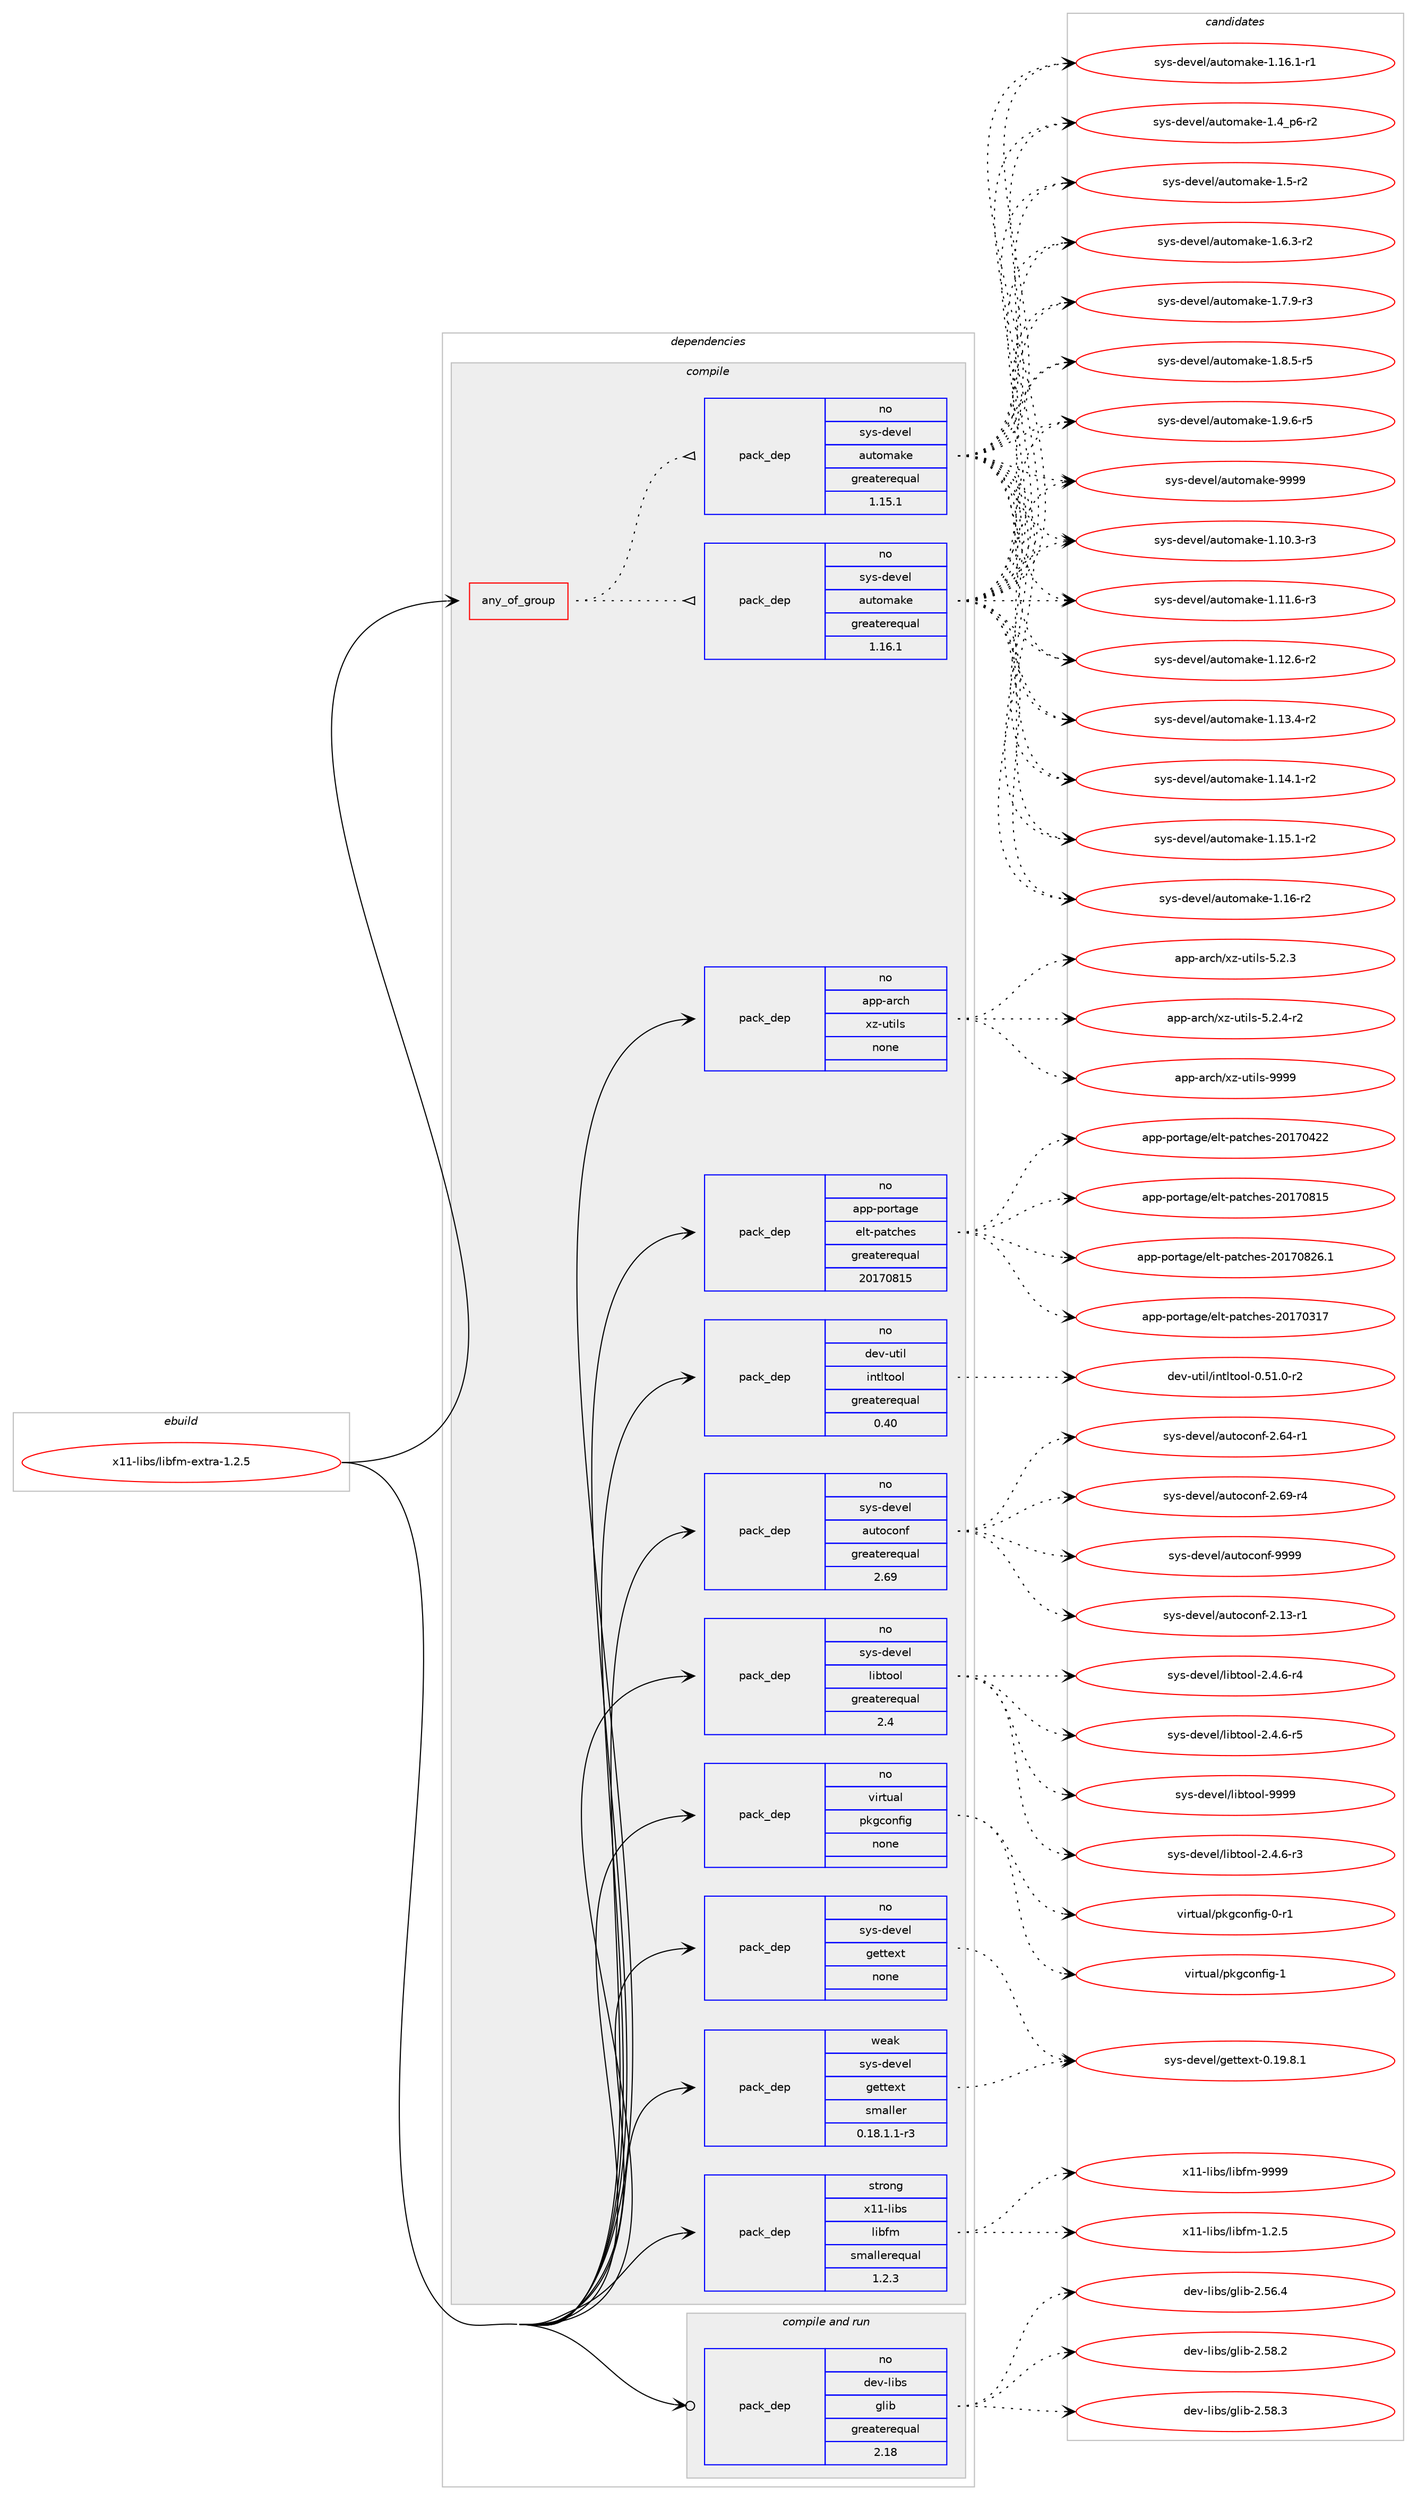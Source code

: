digraph prolog {

# *************
# Graph options
# *************

newrank=true;
concentrate=true;
compound=true;
graph [rankdir=LR,fontname=Helvetica,fontsize=10,ranksep=1.5];#, ranksep=2.5, nodesep=0.2];
edge  [arrowhead=vee];
node  [fontname=Helvetica,fontsize=10];

# **********
# The ebuild
# **********

subgraph cluster_leftcol {
color=gray;
rank=same;
label=<<i>ebuild</i>>;
id [label="x11-libs/libfm-extra-1.2.5", color=red, width=4, href="../x11-libs/libfm-extra-1.2.5.svg"];
}

# ****************
# The dependencies
# ****************

subgraph cluster_midcol {
color=gray;
label=<<i>dependencies</i>>;
subgraph cluster_compile {
fillcolor="#eeeeee";
style=filled;
label=<<i>compile</i>>;
subgraph any28573 {
dependency1760214 [label=<<TABLE BORDER="0" CELLBORDER="1" CELLSPACING="0" CELLPADDING="4"><TR><TD CELLPADDING="10">any_of_group</TD></TR></TABLE>>, shape=none, color=red];subgraph pack1264509 {
dependency1760215 [label=<<TABLE BORDER="0" CELLBORDER="1" CELLSPACING="0" CELLPADDING="4" WIDTH="220"><TR><TD ROWSPAN="6" CELLPADDING="30">pack_dep</TD></TR><TR><TD WIDTH="110">no</TD></TR><TR><TD>sys-devel</TD></TR><TR><TD>automake</TD></TR><TR><TD>greaterequal</TD></TR><TR><TD>1.16.1</TD></TR></TABLE>>, shape=none, color=blue];
}
dependency1760214:e -> dependency1760215:w [weight=20,style="dotted",arrowhead="oinv"];
subgraph pack1264510 {
dependency1760216 [label=<<TABLE BORDER="0" CELLBORDER="1" CELLSPACING="0" CELLPADDING="4" WIDTH="220"><TR><TD ROWSPAN="6" CELLPADDING="30">pack_dep</TD></TR><TR><TD WIDTH="110">no</TD></TR><TR><TD>sys-devel</TD></TR><TR><TD>automake</TD></TR><TR><TD>greaterequal</TD></TR><TR><TD>1.15.1</TD></TR></TABLE>>, shape=none, color=blue];
}
dependency1760214:e -> dependency1760216:w [weight=20,style="dotted",arrowhead="oinv"];
}
id:e -> dependency1760214:w [weight=20,style="solid",arrowhead="vee"];
subgraph pack1264511 {
dependency1760217 [label=<<TABLE BORDER="0" CELLBORDER="1" CELLSPACING="0" CELLPADDING="4" WIDTH="220"><TR><TD ROWSPAN="6" CELLPADDING="30">pack_dep</TD></TR><TR><TD WIDTH="110">no</TD></TR><TR><TD>app-arch</TD></TR><TR><TD>xz-utils</TD></TR><TR><TD>none</TD></TR><TR><TD></TD></TR></TABLE>>, shape=none, color=blue];
}
id:e -> dependency1760217:w [weight=20,style="solid",arrowhead="vee"];
subgraph pack1264512 {
dependency1760218 [label=<<TABLE BORDER="0" CELLBORDER="1" CELLSPACING="0" CELLPADDING="4" WIDTH="220"><TR><TD ROWSPAN="6" CELLPADDING="30">pack_dep</TD></TR><TR><TD WIDTH="110">no</TD></TR><TR><TD>app-portage</TD></TR><TR><TD>elt-patches</TD></TR><TR><TD>greaterequal</TD></TR><TR><TD>20170815</TD></TR></TABLE>>, shape=none, color=blue];
}
id:e -> dependency1760218:w [weight=20,style="solid",arrowhead="vee"];
subgraph pack1264513 {
dependency1760219 [label=<<TABLE BORDER="0" CELLBORDER="1" CELLSPACING="0" CELLPADDING="4" WIDTH="220"><TR><TD ROWSPAN="6" CELLPADDING="30">pack_dep</TD></TR><TR><TD WIDTH="110">no</TD></TR><TR><TD>dev-util</TD></TR><TR><TD>intltool</TD></TR><TR><TD>greaterequal</TD></TR><TR><TD>0.40</TD></TR></TABLE>>, shape=none, color=blue];
}
id:e -> dependency1760219:w [weight=20,style="solid",arrowhead="vee"];
subgraph pack1264514 {
dependency1760220 [label=<<TABLE BORDER="0" CELLBORDER="1" CELLSPACING="0" CELLPADDING="4" WIDTH="220"><TR><TD ROWSPAN="6" CELLPADDING="30">pack_dep</TD></TR><TR><TD WIDTH="110">no</TD></TR><TR><TD>sys-devel</TD></TR><TR><TD>autoconf</TD></TR><TR><TD>greaterequal</TD></TR><TR><TD>2.69</TD></TR></TABLE>>, shape=none, color=blue];
}
id:e -> dependency1760220:w [weight=20,style="solid",arrowhead="vee"];
subgraph pack1264515 {
dependency1760221 [label=<<TABLE BORDER="0" CELLBORDER="1" CELLSPACING="0" CELLPADDING="4" WIDTH="220"><TR><TD ROWSPAN="6" CELLPADDING="30">pack_dep</TD></TR><TR><TD WIDTH="110">no</TD></TR><TR><TD>sys-devel</TD></TR><TR><TD>gettext</TD></TR><TR><TD>none</TD></TR><TR><TD></TD></TR></TABLE>>, shape=none, color=blue];
}
id:e -> dependency1760221:w [weight=20,style="solid",arrowhead="vee"];
subgraph pack1264516 {
dependency1760222 [label=<<TABLE BORDER="0" CELLBORDER="1" CELLSPACING="0" CELLPADDING="4" WIDTH="220"><TR><TD ROWSPAN="6" CELLPADDING="30">pack_dep</TD></TR><TR><TD WIDTH="110">no</TD></TR><TR><TD>sys-devel</TD></TR><TR><TD>libtool</TD></TR><TR><TD>greaterequal</TD></TR><TR><TD>2.4</TD></TR></TABLE>>, shape=none, color=blue];
}
id:e -> dependency1760222:w [weight=20,style="solid",arrowhead="vee"];
subgraph pack1264517 {
dependency1760223 [label=<<TABLE BORDER="0" CELLBORDER="1" CELLSPACING="0" CELLPADDING="4" WIDTH="220"><TR><TD ROWSPAN="6" CELLPADDING="30">pack_dep</TD></TR><TR><TD WIDTH="110">no</TD></TR><TR><TD>virtual</TD></TR><TR><TD>pkgconfig</TD></TR><TR><TD>none</TD></TR><TR><TD></TD></TR></TABLE>>, shape=none, color=blue];
}
id:e -> dependency1760223:w [weight=20,style="solid",arrowhead="vee"];
subgraph pack1264518 {
dependency1760224 [label=<<TABLE BORDER="0" CELLBORDER="1" CELLSPACING="0" CELLPADDING="4" WIDTH="220"><TR><TD ROWSPAN="6" CELLPADDING="30">pack_dep</TD></TR><TR><TD WIDTH="110">strong</TD></TR><TR><TD>x11-libs</TD></TR><TR><TD>libfm</TD></TR><TR><TD>smallerequal</TD></TR><TR><TD>1.2.3</TD></TR></TABLE>>, shape=none, color=blue];
}
id:e -> dependency1760224:w [weight=20,style="solid",arrowhead="vee"];
subgraph pack1264519 {
dependency1760225 [label=<<TABLE BORDER="0" CELLBORDER="1" CELLSPACING="0" CELLPADDING="4" WIDTH="220"><TR><TD ROWSPAN="6" CELLPADDING="30">pack_dep</TD></TR><TR><TD WIDTH="110">weak</TD></TR><TR><TD>sys-devel</TD></TR><TR><TD>gettext</TD></TR><TR><TD>smaller</TD></TR><TR><TD>0.18.1.1-r3</TD></TR></TABLE>>, shape=none, color=blue];
}
id:e -> dependency1760225:w [weight=20,style="solid",arrowhead="vee"];
}
subgraph cluster_compileandrun {
fillcolor="#eeeeee";
style=filled;
label=<<i>compile and run</i>>;
subgraph pack1264520 {
dependency1760226 [label=<<TABLE BORDER="0" CELLBORDER="1" CELLSPACING="0" CELLPADDING="4" WIDTH="220"><TR><TD ROWSPAN="6" CELLPADDING="30">pack_dep</TD></TR><TR><TD WIDTH="110">no</TD></TR><TR><TD>dev-libs</TD></TR><TR><TD>glib</TD></TR><TR><TD>greaterequal</TD></TR><TR><TD>2.18</TD></TR></TABLE>>, shape=none, color=blue];
}
id:e -> dependency1760226:w [weight=20,style="solid",arrowhead="odotvee"];
}
subgraph cluster_run {
fillcolor="#eeeeee";
style=filled;
label=<<i>run</i>>;
}
}

# **************
# The candidates
# **************

subgraph cluster_choices {
rank=same;
color=gray;
label=<<i>candidates</i>>;

subgraph choice1264509 {
color=black;
nodesep=1;
choice11512111545100101118101108479711711611110997107101454946494846514511451 [label="sys-devel/automake-1.10.3-r3", color=red, width=4,href="../sys-devel/automake-1.10.3-r3.svg"];
choice11512111545100101118101108479711711611110997107101454946494946544511451 [label="sys-devel/automake-1.11.6-r3", color=red, width=4,href="../sys-devel/automake-1.11.6-r3.svg"];
choice11512111545100101118101108479711711611110997107101454946495046544511450 [label="sys-devel/automake-1.12.6-r2", color=red, width=4,href="../sys-devel/automake-1.12.6-r2.svg"];
choice11512111545100101118101108479711711611110997107101454946495146524511450 [label="sys-devel/automake-1.13.4-r2", color=red, width=4,href="../sys-devel/automake-1.13.4-r2.svg"];
choice11512111545100101118101108479711711611110997107101454946495246494511450 [label="sys-devel/automake-1.14.1-r2", color=red, width=4,href="../sys-devel/automake-1.14.1-r2.svg"];
choice11512111545100101118101108479711711611110997107101454946495346494511450 [label="sys-devel/automake-1.15.1-r2", color=red, width=4,href="../sys-devel/automake-1.15.1-r2.svg"];
choice1151211154510010111810110847971171161111099710710145494649544511450 [label="sys-devel/automake-1.16-r2", color=red, width=4,href="../sys-devel/automake-1.16-r2.svg"];
choice11512111545100101118101108479711711611110997107101454946495446494511449 [label="sys-devel/automake-1.16.1-r1", color=red, width=4,href="../sys-devel/automake-1.16.1-r1.svg"];
choice115121115451001011181011084797117116111109971071014549465295112544511450 [label="sys-devel/automake-1.4_p6-r2", color=red, width=4,href="../sys-devel/automake-1.4_p6-r2.svg"];
choice11512111545100101118101108479711711611110997107101454946534511450 [label="sys-devel/automake-1.5-r2", color=red, width=4,href="../sys-devel/automake-1.5-r2.svg"];
choice115121115451001011181011084797117116111109971071014549465446514511450 [label="sys-devel/automake-1.6.3-r2", color=red, width=4,href="../sys-devel/automake-1.6.3-r2.svg"];
choice115121115451001011181011084797117116111109971071014549465546574511451 [label="sys-devel/automake-1.7.9-r3", color=red, width=4,href="../sys-devel/automake-1.7.9-r3.svg"];
choice115121115451001011181011084797117116111109971071014549465646534511453 [label="sys-devel/automake-1.8.5-r5", color=red, width=4,href="../sys-devel/automake-1.8.5-r5.svg"];
choice115121115451001011181011084797117116111109971071014549465746544511453 [label="sys-devel/automake-1.9.6-r5", color=red, width=4,href="../sys-devel/automake-1.9.6-r5.svg"];
choice115121115451001011181011084797117116111109971071014557575757 [label="sys-devel/automake-9999", color=red, width=4,href="../sys-devel/automake-9999.svg"];
dependency1760215:e -> choice11512111545100101118101108479711711611110997107101454946494846514511451:w [style=dotted,weight="100"];
dependency1760215:e -> choice11512111545100101118101108479711711611110997107101454946494946544511451:w [style=dotted,weight="100"];
dependency1760215:e -> choice11512111545100101118101108479711711611110997107101454946495046544511450:w [style=dotted,weight="100"];
dependency1760215:e -> choice11512111545100101118101108479711711611110997107101454946495146524511450:w [style=dotted,weight="100"];
dependency1760215:e -> choice11512111545100101118101108479711711611110997107101454946495246494511450:w [style=dotted,weight="100"];
dependency1760215:e -> choice11512111545100101118101108479711711611110997107101454946495346494511450:w [style=dotted,weight="100"];
dependency1760215:e -> choice1151211154510010111810110847971171161111099710710145494649544511450:w [style=dotted,weight="100"];
dependency1760215:e -> choice11512111545100101118101108479711711611110997107101454946495446494511449:w [style=dotted,weight="100"];
dependency1760215:e -> choice115121115451001011181011084797117116111109971071014549465295112544511450:w [style=dotted,weight="100"];
dependency1760215:e -> choice11512111545100101118101108479711711611110997107101454946534511450:w [style=dotted,weight="100"];
dependency1760215:e -> choice115121115451001011181011084797117116111109971071014549465446514511450:w [style=dotted,weight="100"];
dependency1760215:e -> choice115121115451001011181011084797117116111109971071014549465546574511451:w [style=dotted,weight="100"];
dependency1760215:e -> choice115121115451001011181011084797117116111109971071014549465646534511453:w [style=dotted,weight="100"];
dependency1760215:e -> choice115121115451001011181011084797117116111109971071014549465746544511453:w [style=dotted,weight="100"];
dependency1760215:e -> choice115121115451001011181011084797117116111109971071014557575757:w [style=dotted,weight="100"];
}
subgraph choice1264510 {
color=black;
nodesep=1;
choice11512111545100101118101108479711711611110997107101454946494846514511451 [label="sys-devel/automake-1.10.3-r3", color=red, width=4,href="../sys-devel/automake-1.10.3-r3.svg"];
choice11512111545100101118101108479711711611110997107101454946494946544511451 [label="sys-devel/automake-1.11.6-r3", color=red, width=4,href="../sys-devel/automake-1.11.6-r3.svg"];
choice11512111545100101118101108479711711611110997107101454946495046544511450 [label="sys-devel/automake-1.12.6-r2", color=red, width=4,href="../sys-devel/automake-1.12.6-r2.svg"];
choice11512111545100101118101108479711711611110997107101454946495146524511450 [label="sys-devel/automake-1.13.4-r2", color=red, width=4,href="../sys-devel/automake-1.13.4-r2.svg"];
choice11512111545100101118101108479711711611110997107101454946495246494511450 [label="sys-devel/automake-1.14.1-r2", color=red, width=4,href="../sys-devel/automake-1.14.1-r2.svg"];
choice11512111545100101118101108479711711611110997107101454946495346494511450 [label="sys-devel/automake-1.15.1-r2", color=red, width=4,href="../sys-devel/automake-1.15.1-r2.svg"];
choice1151211154510010111810110847971171161111099710710145494649544511450 [label="sys-devel/automake-1.16-r2", color=red, width=4,href="../sys-devel/automake-1.16-r2.svg"];
choice11512111545100101118101108479711711611110997107101454946495446494511449 [label="sys-devel/automake-1.16.1-r1", color=red, width=4,href="../sys-devel/automake-1.16.1-r1.svg"];
choice115121115451001011181011084797117116111109971071014549465295112544511450 [label="sys-devel/automake-1.4_p6-r2", color=red, width=4,href="../sys-devel/automake-1.4_p6-r2.svg"];
choice11512111545100101118101108479711711611110997107101454946534511450 [label="sys-devel/automake-1.5-r2", color=red, width=4,href="../sys-devel/automake-1.5-r2.svg"];
choice115121115451001011181011084797117116111109971071014549465446514511450 [label="sys-devel/automake-1.6.3-r2", color=red, width=4,href="../sys-devel/automake-1.6.3-r2.svg"];
choice115121115451001011181011084797117116111109971071014549465546574511451 [label="sys-devel/automake-1.7.9-r3", color=red, width=4,href="../sys-devel/automake-1.7.9-r3.svg"];
choice115121115451001011181011084797117116111109971071014549465646534511453 [label="sys-devel/automake-1.8.5-r5", color=red, width=4,href="../sys-devel/automake-1.8.5-r5.svg"];
choice115121115451001011181011084797117116111109971071014549465746544511453 [label="sys-devel/automake-1.9.6-r5", color=red, width=4,href="../sys-devel/automake-1.9.6-r5.svg"];
choice115121115451001011181011084797117116111109971071014557575757 [label="sys-devel/automake-9999", color=red, width=4,href="../sys-devel/automake-9999.svg"];
dependency1760216:e -> choice11512111545100101118101108479711711611110997107101454946494846514511451:w [style=dotted,weight="100"];
dependency1760216:e -> choice11512111545100101118101108479711711611110997107101454946494946544511451:w [style=dotted,weight="100"];
dependency1760216:e -> choice11512111545100101118101108479711711611110997107101454946495046544511450:w [style=dotted,weight="100"];
dependency1760216:e -> choice11512111545100101118101108479711711611110997107101454946495146524511450:w [style=dotted,weight="100"];
dependency1760216:e -> choice11512111545100101118101108479711711611110997107101454946495246494511450:w [style=dotted,weight="100"];
dependency1760216:e -> choice11512111545100101118101108479711711611110997107101454946495346494511450:w [style=dotted,weight="100"];
dependency1760216:e -> choice1151211154510010111810110847971171161111099710710145494649544511450:w [style=dotted,weight="100"];
dependency1760216:e -> choice11512111545100101118101108479711711611110997107101454946495446494511449:w [style=dotted,weight="100"];
dependency1760216:e -> choice115121115451001011181011084797117116111109971071014549465295112544511450:w [style=dotted,weight="100"];
dependency1760216:e -> choice11512111545100101118101108479711711611110997107101454946534511450:w [style=dotted,weight="100"];
dependency1760216:e -> choice115121115451001011181011084797117116111109971071014549465446514511450:w [style=dotted,weight="100"];
dependency1760216:e -> choice115121115451001011181011084797117116111109971071014549465546574511451:w [style=dotted,weight="100"];
dependency1760216:e -> choice115121115451001011181011084797117116111109971071014549465646534511453:w [style=dotted,weight="100"];
dependency1760216:e -> choice115121115451001011181011084797117116111109971071014549465746544511453:w [style=dotted,weight="100"];
dependency1760216:e -> choice115121115451001011181011084797117116111109971071014557575757:w [style=dotted,weight="100"];
}
subgraph choice1264511 {
color=black;
nodesep=1;
choice971121124597114991044712012245117116105108115455346504651 [label="app-arch/xz-utils-5.2.3", color=red, width=4,href="../app-arch/xz-utils-5.2.3.svg"];
choice9711211245971149910447120122451171161051081154553465046524511450 [label="app-arch/xz-utils-5.2.4-r2", color=red, width=4,href="../app-arch/xz-utils-5.2.4-r2.svg"];
choice9711211245971149910447120122451171161051081154557575757 [label="app-arch/xz-utils-9999", color=red, width=4,href="../app-arch/xz-utils-9999.svg"];
dependency1760217:e -> choice971121124597114991044712012245117116105108115455346504651:w [style=dotted,weight="100"];
dependency1760217:e -> choice9711211245971149910447120122451171161051081154553465046524511450:w [style=dotted,weight="100"];
dependency1760217:e -> choice9711211245971149910447120122451171161051081154557575757:w [style=dotted,weight="100"];
}
subgraph choice1264512 {
color=black;
nodesep=1;
choice97112112451121111141169710310147101108116451129711699104101115455048495548514955 [label="app-portage/elt-patches-20170317", color=red, width=4,href="../app-portage/elt-patches-20170317.svg"];
choice97112112451121111141169710310147101108116451129711699104101115455048495548525050 [label="app-portage/elt-patches-20170422", color=red, width=4,href="../app-portage/elt-patches-20170422.svg"];
choice97112112451121111141169710310147101108116451129711699104101115455048495548564953 [label="app-portage/elt-patches-20170815", color=red, width=4,href="../app-portage/elt-patches-20170815.svg"];
choice971121124511211111411697103101471011081164511297116991041011154550484955485650544649 [label="app-portage/elt-patches-20170826.1", color=red, width=4,href="../app-portage/elt-patches-20170826.1.svg"];
dependency1760218:e -> choice97112112451121111141169710310147101108116451129711699104101115455048495548514955:w [style=dotted,weight="100"];
dependency1760218:e -> choice97112112451121111141169710310147101108116451129711699104101115455048495548525050:w [style=dotted,weight="100"];
dependency1760218:e -> choice97112112451121111141169710310147101108116451129711699104101115455048495548564953:w [style=dotted,weight="100"];
dependency1760218:e -> choice971121124511211111411697103101471011081164511297116991041011154550484955485650544649:w [style=dotted,weight="100"];
}
subgraph choice1264513 {
color=black;
nodesep=1;
choice1001011184511711610510847105110116108116111111108454846534946484511450 [label="dev-util/intltool-0.51.0-r2", color=red, width=4,href="../dev-util/intltool-0.51.0-r2.svg"];
dependency1760219:e -> choice1001011184511711610510847105110116108116111111108454846534946484511450:w [style=dotted,weight="100"];
}
subgraph choice1264514 {
color=black;
nodesep=1;
choice1151211154510010111810110847971171161119911111010245504649514511449 [label="sys-devel/autoconf-2.13-r1", color=red, width=4,href="../sys-devel/autoconf-2.13-r1.svg"];
choice1151211154510010111810110847971171161119911111010245504654524511449 [label="sys-devel/autoconf-2.64-r1", color=red, width=4,href="../sys-devel/autoconf-2.64-r1.svg"];
choice1151211154510010111810110847971171161119911111010245504654574511452 [label="sys-devel/autoconf-2.69-r4", color=red, width=4,href="../sys-devel/autoconf-2.69-r4.svg"];
choice115121115451001011181011084797117116111991111101024557575757 [label="sys-devel/autoconf-9999", color=red, width=4,href="../sys-devel/autoconf-9999.svg"];
dependency1760220:e -> choice1151211154510010111810110847971171161119911111010245504649514511449:w [style=dotted,weight="100"];
dependency1760220:e -> choice1151211154510010111810110847971171161119911111010245504654524511449:w [style=dotted,weight="100"];
dependency1760220:e -> choice1151211154510010111810110847971171161119911111010245504654574511452:w [style=dotted,weight="100"];
dependency1760220:e -> choice115121115451001011181011084797117116111991111101024557575757:w [style=dotted,weight="100"];
}
subgraph choice1264515 {
color=black;
nodesep=1;
choice1151211154510010111810110847103101116116101120116454846495746564649 [label="sys-devel/gettext-0.19.8.1", color=red, width=4,href="../sys-devel/gettext-0.19.8.1.svg"];
dependency1760221:e -> choice1151211154510010111810110847103101116116101120116454846495746564649:w [style=dotted,weight="100"];
}
subgraph choice1264516 {
color=black;
nodesep=1;
choice1151211154510010111810110847108105981161111111084550465246544511451 [label="sys-devel/libtool-2.4.6-r3", color=red, width=4,href="../sys-devel/libtool-2.4.6-r3.svg"];
choice1151211154510010111810110847108105981161111111084550465246544511452 [label="sys-devel/libtool-2.4.6-r4", color=red, width=4,href="../sys-devel/libtool-2.4.6-r4.svg"];
choice1151211154510010111810110847108105981161111111084550465246544511453 [label="sys-devel/libtool-2.4.6-r5", color=red, width=4,href="../sys-devel/libtool-2.4.6-r5.svg"];
choice1151211154510010111810110847108105981161111111084557575757 [label="sys-devel/libtool-9999", color=red, width=4,href="../sys-devel/libtool-9999.svg"];
dependency1760222:e -> choice1151211154510010111810110847108105981161111111084550465246544511451:w [style=dotted,weight="100"];
dependency1760222:e -> choice1151211154510010111810110847108105981161111111084550465246544511452:w [style=dotted,weight="100"];
dependency1760222:e -> choice1151211154510010111810110847108105981161111111084550465246544511453:w [style=dotted,weight="100"];
dependency1760222:e -> choice1151211154510010111810110847108105981161111111084557575757:w [style=dotted,weight="100"];
}
subgraph choice1264517 {
color=black;
nodesep=1;
choice11810511411611797108471121071039911111010210510345484511449 [label="virtual/pkgconfig-0-r1", color=red, width=4,href="../virtual/pkgconfig-0-r1.svg"];
choice1181051141161179710847112107103991111101021051034549 [label="virtual/pkgconfig-1", color=red, width=4,href="../virtual/pkgconfig-1.svg"];
dependency1760223:e -> choice11810511411611797108471121071039911111010210510345484511449:w [style=dotted,weight="100"];
dependency1760223:e -> choice1181051141161179710847112107103991111101021051034549:w [style=dotted,weight="100"];
}
subgraph choice1264518 {
color=black;
nodesep=1;
choice120494945108105981154710810598102109454946504653 [label="x11-libs/libfm-1.2.5", color=red, width=4,href="../x11-libs/libfm-1.2.5.svg"];
choice1204949451081059811547108105981021094557575757 [label="x11-libs/libfm-9999", color=red, width=4,href="../x11-libs/libfm-9999.svg"];
dependency1760224:e -> choice120494945108105981154710810598102109454946504653:w [style=dotted,weight="100"];
dependency1760224:e -> choice1204949451081059811547108105981021094557575757:w [style=dotted,weight="100"];
}
subgraph choice1264519 {
color=black;
nodesep=1;
choice1151211154510010111810110847103101116116101120116454846495746564649 [label="sys-devel/gettext-0.19.8.1", color=red, width=4,href="../sys-devel/gettext-0.19.8.1.svg"];
dependency1760225:e -> choice1151211154510010111810110847103101116116101120116454846495746564649:w [style=dotted,weight="100"];
}
subgraph choice1264520 {
color=black;
nodesep=1;
choice1001011184510810598115471031081059845504653544652 [label="dev-libs/glib-2.56.4", color=red, width=4,href="../dev-libs/glib-2.56.4.svg"];
choice1001011184510810598115471031081059845504653564650 [label="dev-libs/glib-2.58.2", color=red, width=4,href="../dev-libs/glib-2.58.2.svg"];
choice1001011184510810598115471031081059845504653564651 [label="dev-libs/glib-2.58.3", color=red, width=4,href="../dev-libs/glib-2.58.3.svg"];
dependency1760226:e -> choice1001011184510810598115471031081059845504653544652:w [style=dotted,weight="100"];
dependency1760226:e -> choice1001011184510810598115471031081059845504653564650:w [style=dotted,weight="100"];
dependency1760226:e -> choice1001011184510810598115471031081059845504653564651:w [style=dotted,weight="100"];
}
}

}
